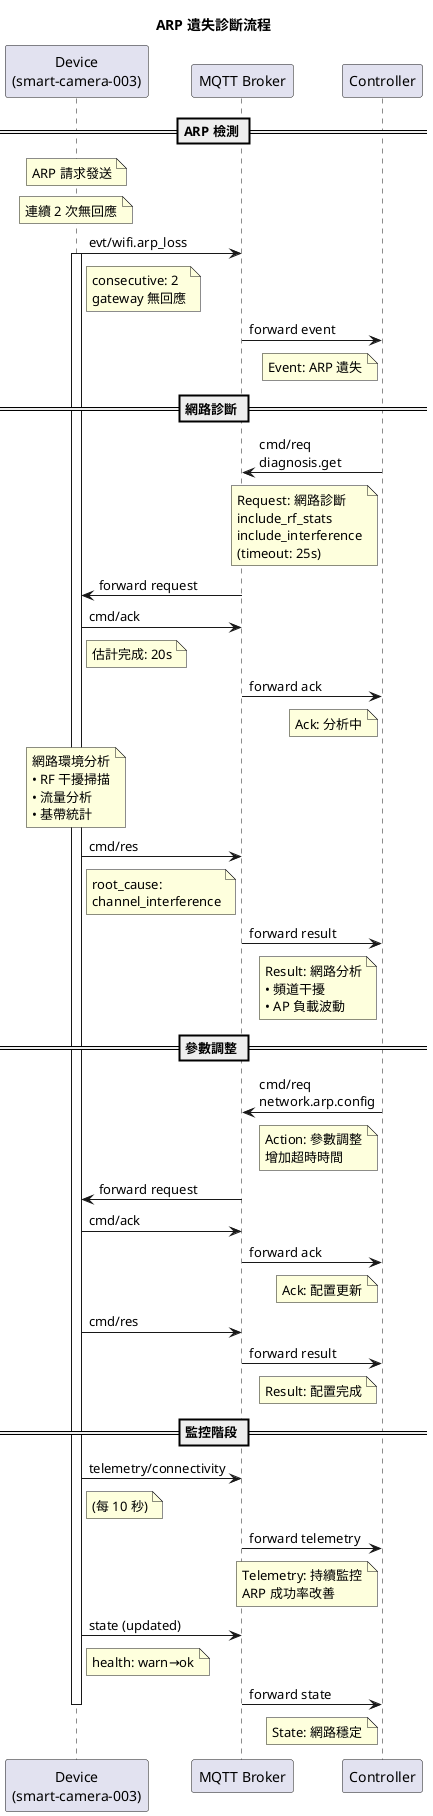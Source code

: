 @startuml
title ARP 遺失診斷流程

participant "Device\n(smart-camera-003)" as D
participant "MQTT Broker" as B
participant "Controller" as C

== ARP 檢測 ==
note over D: ARP 請求發送

note over D: 連續 2 次無回應

D -> B: evt/wifi.arp_loss
activate D
note right of D: consecutive: 2\ngateway 無回應
B -> C: forward event
note left of C: Event: ARP 遺失

== 網路診斷 ==
C -> B: cmd/req\ndiagnosis.get
note left of C: Request: 網路診斷\ninclude_rf_stats\ninclude_interference\n(timeout: 25s)
B -> D: forward request

D -> B: cmd/ack
note right of D: 估計完成: 20s
B -> C: forward ack
note left of C: Ack: 分析中

note over D: 網路環境分析\n• RF 干擾掃描\n• 流量分析\n• 基帶統計

D -> B: cmd/res
note right of D: root_cause:\nchannel_interference
B -> C: forward result
note left of C: Result: 網路分析\n• 頻道干擾\n• AP 負載波動

== 參數調整 ==
C -> B: cmd/req\nnetwork.arp.config
note left of C: Action: 參數調整\n增加超時時間
B -> D: forward request

D -> B: cmd/ack
B -> C: forward ack
note left of C: Ack: 配置更新

D -> B: cmd/res
B -> C: forward result
note left of C: Result: 配置完成

== 監控階段 ==
D -> B: telemetry/connectivity
note right of D: (每 10 秒)
B -> C: forward telemetry
note left of C: Telemetry: 持續監控\nARP 成功率改善

D -> B: state (updated)
note right of D: health: warn→ok
B -> C: forward state
note left of C: State: 網路穩定

deactivate D
@enduml